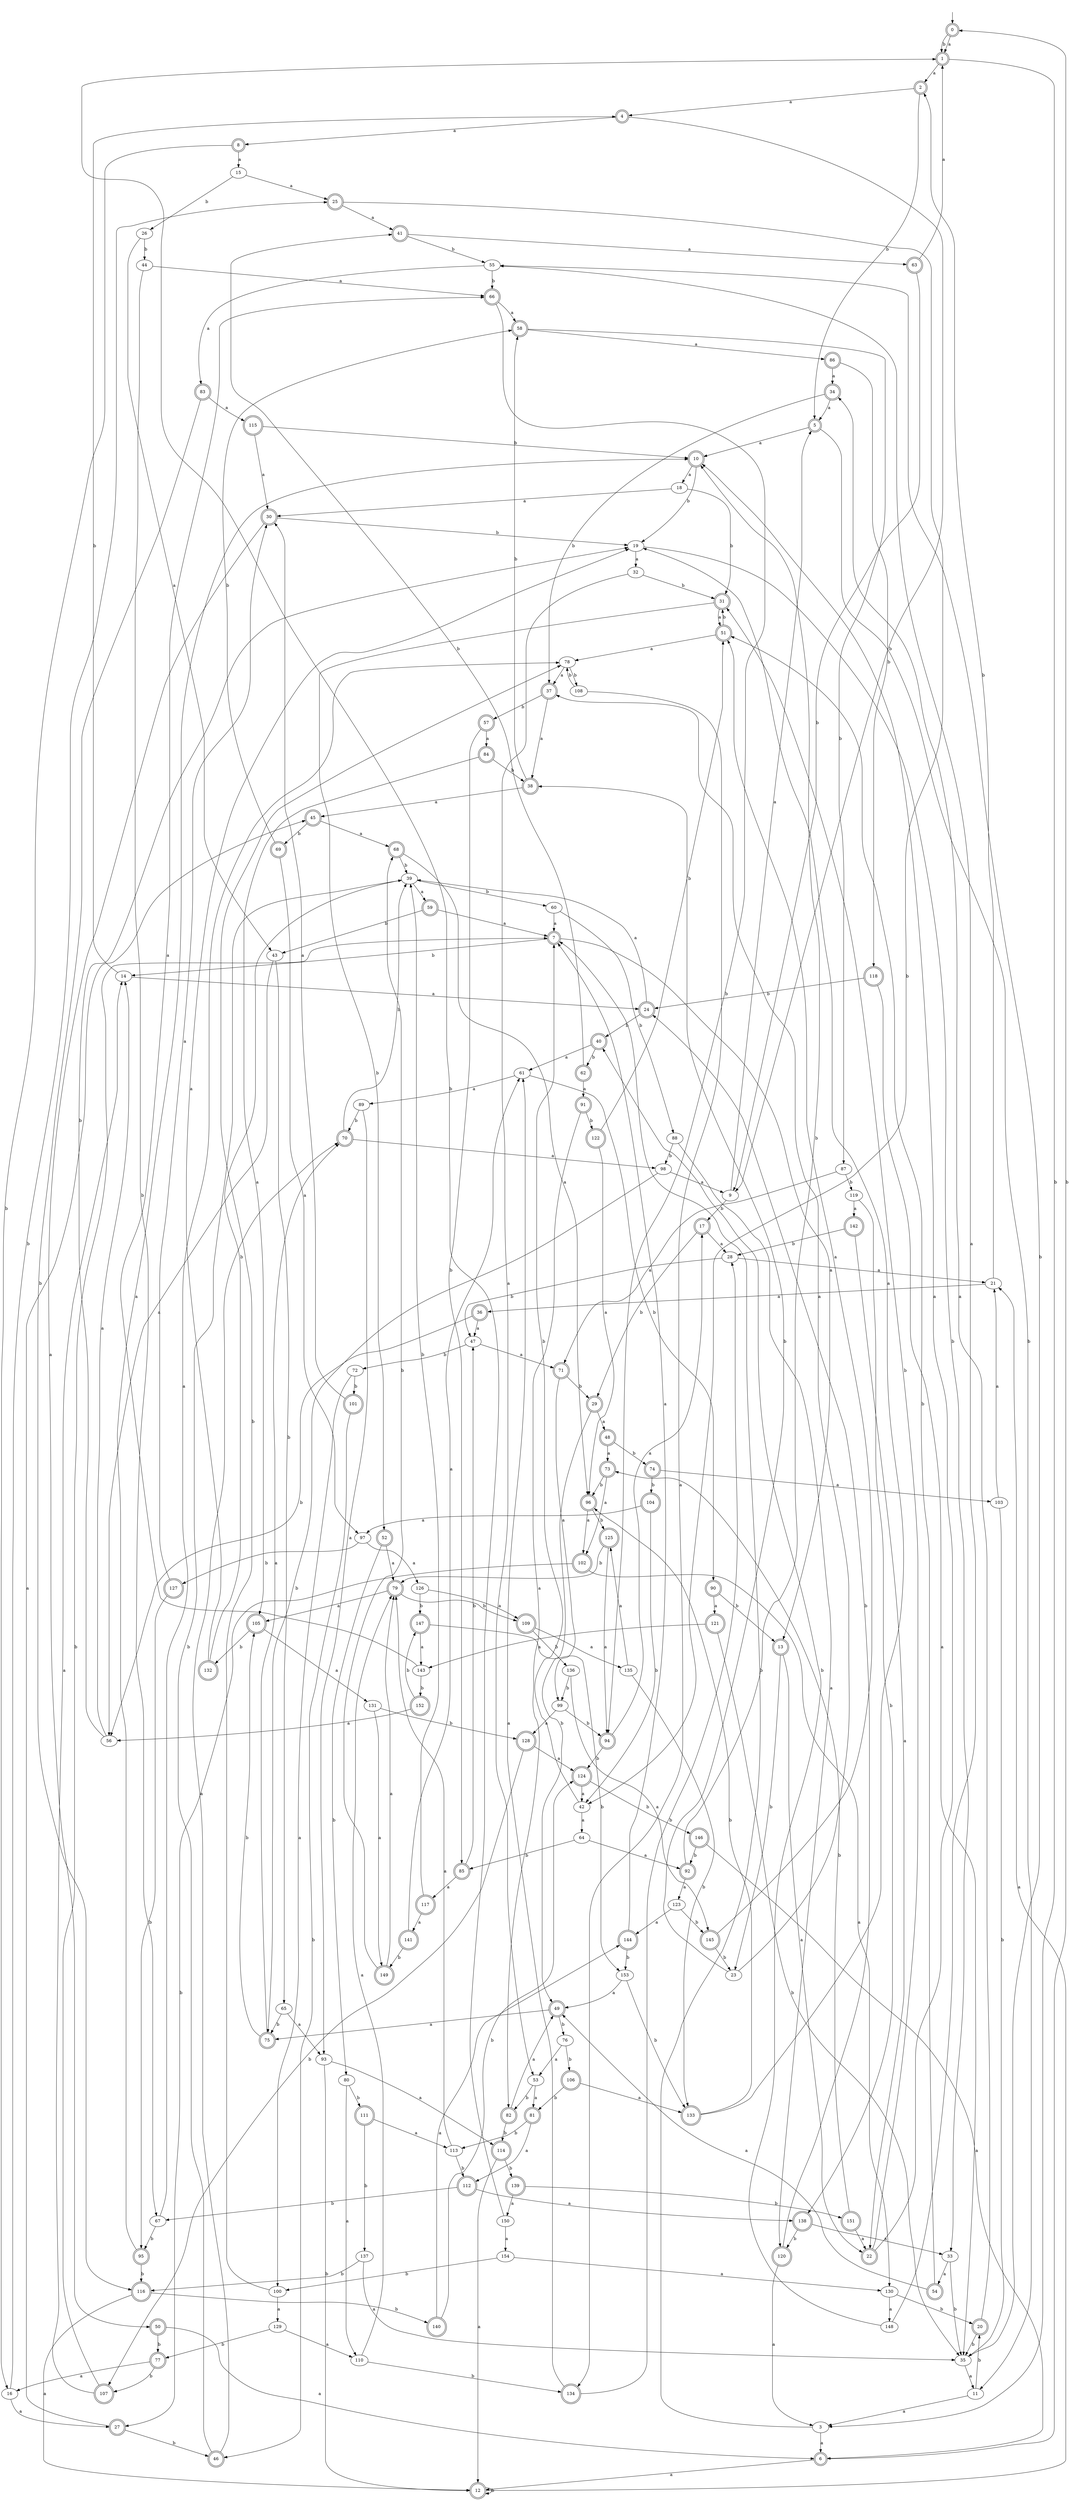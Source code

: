 digraph RandomDFA {
  __start0 [label="", shape=none];
  __start0 -> 0 [label=""];
  0 [shape=circle] [shape=doublecircle]
  0 -> 1 [label="a"]
  0 -> 1 [label="b"]
  1 [shape=doublecircle]
  1 -> 2 [label="a"]
  1 -> 3 [label="b"]
  2 [shape=doublecircle]
  2 -> 4 [label="a"]
  2 -> 5 [label="b"]
  3
  3 -> 6 [label="a"]
  3 -> 7 [label="b"]
  4 [shape=doublecircle]
  4 -> 8 [label="a"]
  4 -> 9 [label="b"]
  5 [shape=doublecircle]
  5 -> 10 [label="a"]
  5 -> 11 [label="b"]
  6 [shape=doublecircle]
  6 -> 12 [label="a"]
  6 -> 0 [label="b"]
  7 [shape=doublecircle]
  7 -> 13 [label="a"]
  7 -> 14 [label="b"]
  8 [shape=doublecircle]
  8 -> 15 [label="a"]
  8 -> 16 [label="b"]
  9
  9 -> 5 [label="a"]
  9 -> 17 [label="b"]
  10 [shape=doublecircle]
  10 -> 18 [label="a"]
  10 -> 19 [label="b"]
  11
  11 -> 3 [label="a"]
  11 -> 20 [label="b"]
  12 [shape=doublecircle]
  12 -> 21 [label="a"]
  12 -> 12 [label="b"]
  13 [shape=doublecircle]
  13 -> 22 [label="a"]
  13 -> 23 [label="b"]
  14
  14 -> 24 [label="a"]
  14 -> 4 [label="b"]
  15
  15 -> 25 [label="a"]
  15 -> 26 [label="b"]
  16
  16 -> 27 [label="a"]
  16 -> 25 [label="b"]
  17 [shape=doublecircle]
  17 -> 28 [label="a"]
  17 -> 29 [label="b"]
  18
  18 -> 30 [label="a"]
  18 -> 31 [label="b"]
  19
  19 -> 32 [label="a"]
  19 -> 33 [label="b"]
  20 [shape=doublecircle]
  20 -> 34 [label="a"]
  20 -> 35 [label="b"]
  21
  21 -> 36 [label="a"]
  21 -> 2 [label="b"]
  22 [shape=doublecircle]
  22 -> 10 [label="a"]
  22 -> 31 [label="b"]
  23
  23 -> 37 [label="a"]
  23 -> 38 [label="b"]
  24 [shape=doublecircle]
  24 -> 39 [label="a"]
  24 -> 40 [label="b"]
  25 [shape=doublecircle]
  25 -> 41 [label="a"]
  25 -> 42 [label="b"]
  26
  26 -> 43 [label="a"]
  26 -> 44 [label="b"]
  27 [shape=doublecircle]
  27 -> 45 [label="a"]
  27 -> 46 [label="b"]
  28
  28 -> 21 [label="a"]
  28 -> 47 [label="b"]
  29 [shape=doublecircle]
  29 -> 48 [label="a"]
  29 -> 49 [label="b"]
  30 [shape=doublecircle]
  30 -> 50 [label="a"]
  30 -> 19 [label="b"]
  31 [shape=doublecircle]
  31 -> 51 [label="a"]
  31 -> 52 [label="b"]
  32
  32 -> 53 [label="a"]
  32 -> 31 [label="b"]
  33
  33 -> 54 [label="a"]
  33 -> 35 [label="b"]
  34 [shape=doublecircle]
  34 -> 5 [label="a"]
  34 -> 37 [label="b"]
  35
  35 -> 11 [label="a"]
  35 -> 55 [label="b"]
  36 [shape=doublecircle]
  36 -> 47 [label="a"]
  36 -> 56 [label="b"]
  37 [shape=doublecircle]
  37 -> 38 [label="a"]
  37 -> 57 [label="b"]
  38 [shape=doublecircle]
  38 -> 45 [label="a"]
  38 -> 58 [label="b"]
  39
  39 -> 59 [label="a"]
  39 -> 60 [label="b"]
  40 [shape=doublecircle]
  40 -> 61 [label="a"]
  40 -> 62 [label="b"]
  41 [shape=doublecircle]
  41 -> 63 [label="a"]
  41 -> 55 [label="b"]
  42
  42 -> 64 [label="a"]
  42 -> 7 [label="b"]
  43
  43 -> 56 [label="a"]
  43 -> 65 [label="b"]
  44
  44 -> 66 [label="a"]
  44 -> 67 [label="b"]
  45 [shape=doublecircle]
  45 -> 68 [label="a"]
  45 -> 69 [label="b"]
  46 [shape=doublecircle]
  46 -> 70 [label="a"]
  46 -> 39 [label="b"]
  47
  47 -> 71 [label="a"]
  47 -> 72 [label="b"]
  48 [shape=doublecircle]
  48 -> 73 [label="a"]
  48 -> 74 [label="b"]
  49 [shape=doublecircle]
  49 -> 75 [label="a"]
  49 -> 76 [label="b"]
  50 [shape=doublecircle]
  50 -> 6 [label="a"]
  50 -> 77 [label="b"]
  51 [shape=doublecircle]
  51 -> 78 [label="a"]
  51 -> 31 [label="b"]
  52 [shape=doublecircle]
  52 -> 79 [label="a"]
  52 -> 80 [label="b"]
  53
  53 -> 81 [label="a"]
  53 -> 82 [label="b"]
  54 [shape=doublecircle]
  54 -> 49 [label="a"]
  54 -> 51 [label="b"]
  55
  55 -> 83 [label="a"]
  55 -> 66 [label="b"]
  56
  56 -> 14 [label="a"]
  56 -> 19 [label="b"]
  57 [shape=doublecircle]
  57 -> 84 [label="a"]
  57 -> 85 [label="b"]
  58 [shape=doublecircle]
  58 -> 86 [label="a"]
  58 -> 87 [label="b"]
  59 [shape=doublecircle]
  59 -> 7 [label="a"]
  59 -> 43 [label="b"]
  60
  60 -> 7 [label="a"]
  60 -> 88 [label="b"]
  61
  61 -> 89 [label="a"]
  61 -> 90 [label="b"]
  62 [shape=doublecircle]
  62 -> 91 [label="a"]
  62 -> 41 [label="b"]
  63 [shape=doublecircle]
  63 -> 1 [label="a"]
  63 -> 9 [label="b"]
  64
  64 -> 92 [label="a"]
  64 -> 85 [label="b"]
  65
  65 -> 93 [label="a"]
  65 -> 75 [label="b"]
  66 [shape=doublecircle]
  66 -> 58 [label="a"]
  66 -> 94 [label="b"]
  67
  67 -> 78 [label="a"]
  67 -> 95 [label="b"]
  68 [shape=doublecircle]
  68 -> 96 [label="a"]
  68 -> 39 [label="b"]
  69 [shape=doublecircle]
  69 -> 97 [label="a"]
  69 -> 58 [label="b"]
  70 [shape=doublecircle]
  70 -> 98 [label="a"]
  70 -> 39 [label="b"]
  71 [shape=doublecircle]
  71 -> 99 [label="a"]
  71 -> 29 [label="b"]
  72
  72 -> 100 [label="a"]
  72 -> 101 [label="b"]
  73 [shape=doublecircle]
  73 -> 102 [label="a"]
  73 -> 96 [label="b"]
  74 [shape=doublecircle]
  74 -> 103 [label="a"]
  74 -> 104 [label="b"]
  75 [shape=doublecircle]
  75 -> 70 [label="a"]
  75 -> 105 [label="b"]
  76
  76 -> 53 [label="a"]
  76 -> 106 [label="b"]
  77 [shape=doublecircle]
  77 -> 16 [label="a"]
  77 -> 107 [label="b"]
  78
  78 -> 37 [label="a"]
  78 -> 108 [label="b"]
  79 [shape=doublecircle]
  79 -> 105 [label="a"]
  79 -> 109 [label="b"]
  80
  80 -> 110 [label="a"]
  80 -> 111 [label="b"]
  81 [shape=doublecircle]
  81 -> 112 [label="a"]
  81 -> 113 [label="b"]
  82 [shape=doublecircle]
  82 -> 49 [label="a"]
  82 -> 114 [label="b"]
  83 [shape=doublecircle]
  83 -> 115 [label="a"]
  83 -> 116 [label="b"]
  84 [shape=doublecircle]
  84 -> 105 [label="a"]
  84 -> 38 [label="b"]
  85 [shape=doublecircle]
  85 -> 117 [label="a"]
  85 -> 47 [label="b"]
  86 [shape=doublecircle]
  86 -> 34 [label="a"]
  86 -> 118 [label="b"]
  87
  87 -> 71 [label="a"]
  87 -> 119 [label="b"]
  88
  88 -> 120 [label="a"]
  88 -> 98 [label="b"]
  89
  89 -> 93 [label="a"]
  89 -> 70 [label="b"]
  90 [shape=doublecircle]
  90 -> 121 [label="a"]
  90 -> 13 [label="b"]
  91 [shape=doublecircle]
  91 -> 82 [label="a"]
  91 -> 122 [label="b"]
  92 [shape=doublecircle]
  92 -> 123 [label="a"]
  92 -> 10 [label="b"]
  93
  93 -> 114 [label="a"]
  93 -> 12 [label="b"]
  94 [shape=doublecircle]
  94 -> 17 [label="a"]
  94 -> 124 [label="b"]
  95 [shape=doublecircle]
  95 -> 10 [label="a"]
  95 -> 116 [label="b"]
  96 [shape=doublecircle]
  96 -> 102 [label="a"]
  96 -> 125 [label="b"]
  97
  97 -> 126 [label="a"]
  97 -> 127 [label="b"]
  98
  98 -> 9 [label="a"]
  98 -> 75 [label="b"]
  99
  99 -> 128 [label="a"]
  99 -> 94 [label="b"]
  100
  100 -> 129 [label="a"]
  100 -> 78 [label="b"]
  101 [shape=doublecircle]
  101 -> 30 [label="a"]
  101 -> 46 [label="b"]
  102 [shape=doublecircle]
  102 -> 130 [label="a"]
  102 -> 27 [label="b"]
  103
  103 -> 21 [label="a"]
  103 -> 35 [label="b"]
  104 [shape=doublecircle]
  104 -> 97 [label="a"]
  104 -> 42 [label="b"]
  105 [shape=doublecircle]
  105 -> 131 [label="a"]
  105 -> 132 [label="b"]
  106 [shape=doublecircle]
  106 -> 133 [label="a"]
  106 -> 81 [label="b"]
  107 [shape=doublecircle]
  107 -> 14 [label="a"]
  107 -> 7 [label="b"]
  108
  108 -> 134 [label="a"]
  108 -> 78 [label="b"]
  109 [shape=doublecircle]
  109 -> 135 [label="a"]
  109 -> 136 [label="b"]
  110
  110 -> 79 [label="a"]
  110 -> 134 [label="b"]
  111 [shape=doublecircle]
  111 -> 113 [label="a"]
  111 -> 137 [label="b"]
  112 [shape=doublecircle]
  112 -> 138 [label="a"]
  112 -> 67 [label="b"]
  113
  113 -> 79 [label="a"]
  113 -> 112 [label="b"]
  114 [shape=doublecircle]
  114 -> 12 [label="a"]
  114 -> 139 [label="b"]
  115 [shape=doublecircle]
  115 -> 30 [label="a"]
  115 -> 10 [label="b"]
  116 [shape=doublecircle]
  116 -> 12 [label="a"]
  116 -> 140 [label="b"]
  117 [shape=doublecircle]
  117 -> 141 [label="a"]
  117 -> 39 [label="b"]
  118 [shape=doublecircle]
  118 -> 35 [label="a"]
  118 -> 24 [label="b"]
  119
  119 -> 142 [label="a"]
  119 -> 138 [label="b"]
  120 [shape=doublecircle]
  120 -> 3 [label="a"]
  120 -> 24 [label="b"]
  121 [shape=doublecircle]
  121 -> 143 [label="a"]
  121 -> 35 [label="b"]
  122 [shape=doublecircle]
  122 -> 96 [label="a"]
  122 -> 51 [label="b"]
  123
  123 -> 144 [label="a"]
  123 -> 145 [label="b"]
  124 [shape=doublecircle]
  124 -> 42 [label="a"]
  124 -> 146 [label="b"]
  125 [shape=doublecircle]
  125 -> 94 [label="a"]
  125 -> 79 [label="b"]
  126
  126 -> 109 [label="a"]
  126 -> 147 [label="b"]
  127 [shape=doublecircle]
  127 -> 30 [label="a"]
  127 -> 95 [label="b"]
  128 [shape=doublecircle]
  128 -> 124 [label="a"]
  128 -> 107 [label="b"]
  129
  129 -> 110 [label="a"]
  129 -> 77 [label="b"]
  130
  130 -> 148 [label="a"]
  130 -> 20 [label="b"]
  131
  131 -> 149 [label="a"]
  131 -> 128 [label="b"]
  132 [shape=doublecircle]
  132 -> 19 [label="a"]
  132 -> 39 [label="b"]
  133 [shape=doublecircle]
  133 -> 19 [label="a"]
  133 -> 96 [label="b"]
  134 [shape=doublecircle]
  134 -> 61 [label="a"]
  134 -> 28 [label="b"]
  135
  135 -> 125 [label="a"]
  135 -> 133 [label="b"]
  136
  136 -> 145 [label="a"]
  136 -> 99 [label="b"]
  137
  137 -> 35 [label="a"]
  137 -> 116 [label="b"]
  138 [shape=doublecircle]
  138 -> 33 [label="a"]
  138 -> 120 [label="b"]
  139 [shape=doublecircle]
  139 -> 150 [label="a"]
  139 -> 151 [label="b"]
  140 [shape=doublecircle]
  140 -> 144 [label="a"]
  140 -> 124 [label="b"]
  141 [shape=doublecircle]
  141 -> 61 [label="a"]
  141 -> 149 [label="b"]
  142 [shape=doublecircle]
  142 -> 22 [label="a"]
  142 -> 28 [label="b"]
  143
  143 -> 66 [label="a"]
  143 -> 152 [label="b"]
  144 [shape=doublecircle]
  144 -> 7 [label="a"]
  144 -> 153 [label="b"]
  145 [shape=doublecircle]
  145 -> 51 [label="a"]
  145 -> 23 [label="b"]
  146 [shape=doublecircle]
  146 -> 6 [label="a"]
  146 -> 92 [label="b"]
  147 [shape=doublecircle]
  147 -> 143 [label="a"]
  147 -> 153 [label="b"]
  148
  148 -> 55 [label="a"]
  148 -> 40 [label="b"]
  149 [shape=doublecircle]
  149 -> 79 [label="a"]
  149 -> 68 [label="b"]
  150
  150 -> 154 [label="a"]
  150 -> 1 [label="b"]
  151 [shape=doublecircle]
  151 -> 22 [label="a"]
  151 -> 73 [label="b"]
  152 [shape=doublecircle]
  152 -> 56 [label="a"]
  152 -> 147 [label="b"]
  153
  153 -> 49 [label="a"]
  153 -> 133 [label="b"]
  154
  154 -> 130 [label="a"]
  154 -> 100 [label="b"]
}
